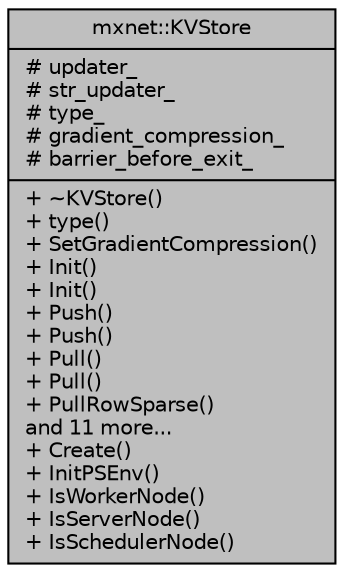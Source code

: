 digraph "mxnet::KVStore"
{
  edge [fontname="Helvetica",fontsize="10",labelfontname="Helvetica",labelfontsize="10"];
  node [fontname="Helvetica",fontsize="10",shape=record];
  Node1 [label="{mxnet::KVStore\n|# updater_\l# str_updater_\l# type_\l# gradient_compression_\l# barrier_before_exit_\l|+ ~KVStore()\l+ type()\l+ SetGradientCompression()\l+ Init()\l+ Init()\l+ Push()\l+ Push()\l+ Pull()\l+ Pull()\l+ PullRowSparse()\land 11 more...\l+ Create()\l+ InitPSEnv()\l+ IsWorkerNode()\l+ IsServerNode()\l+ IsSchedulerNode()\l}",height=0.2,width=0.4,color="black", fillcolor="grey75", style="filled", fontcolor="black"];
}
